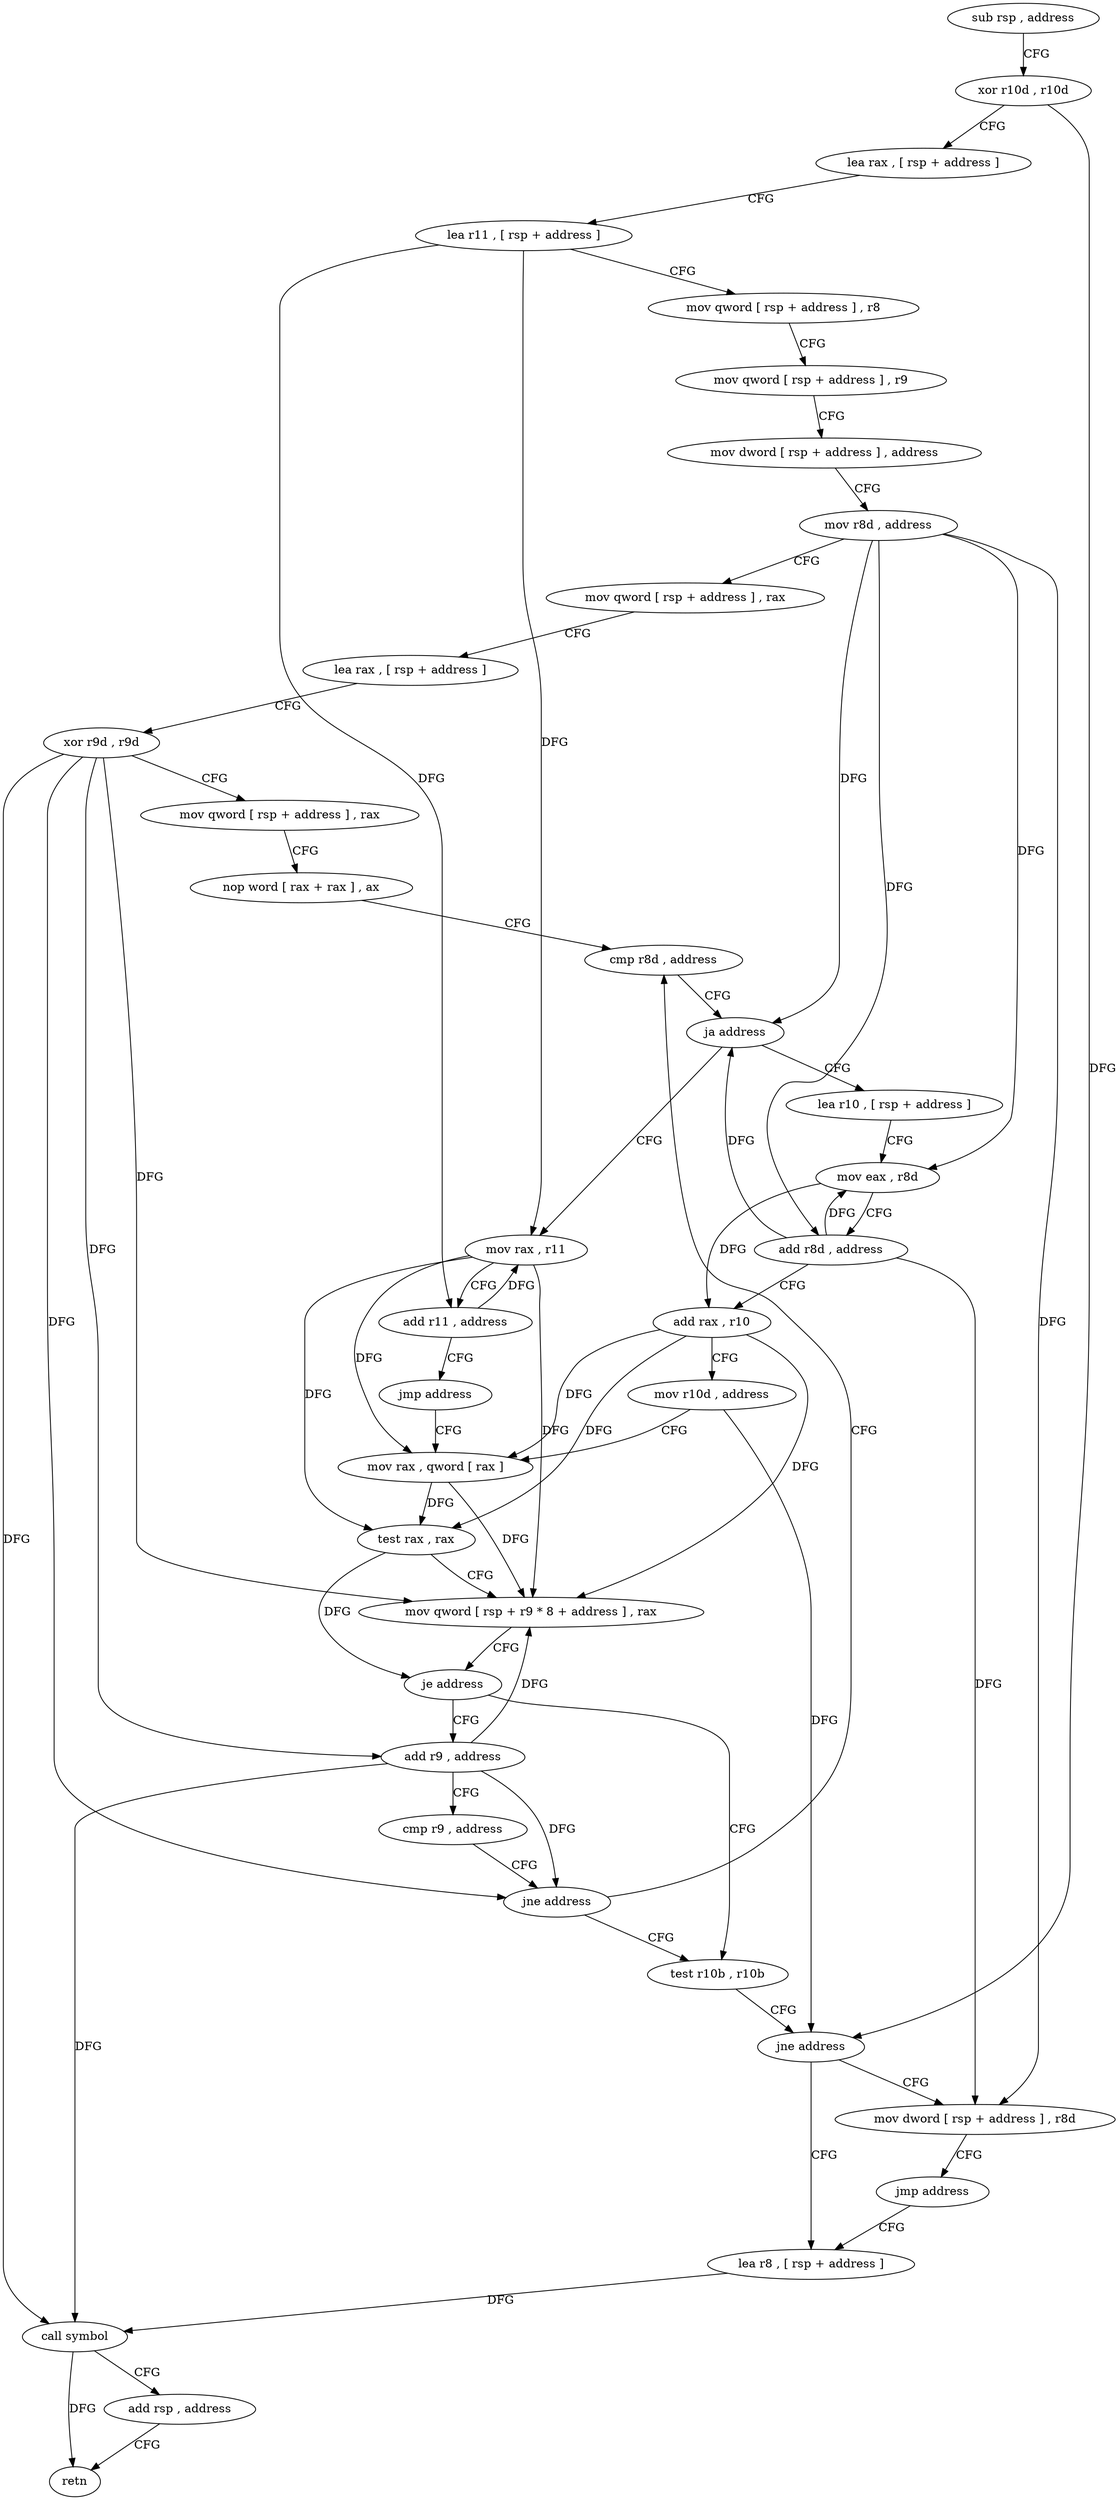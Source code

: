 digraph "func" {
"4382176" [label = "sub rsp , address" ]
"4382183" [label = "xor r10d , r10d" ]
"4382186" [label = "lea rax , [ rsp + address ]" ]
"4382194" [label = "lea r11 , [ rsp + address ]" ]
"4382202" [label = "mov qword [ rsp + address ] , r8" ]
"4382210" [label = "mov qword [ rsp + address ] , r9" ]
"4382218" [label = "mov dword [ rsp + address ] , address" ]
"4382226" [label = "mov r8d , address" ]
"4382232" [label = "mov qword [ rsp + address ] , rax" ]
"4382237" [label = "lea rax , [ rsp + address ]" ]
"4382242" [label = "xor r9d , r9d" ]
"4382245" [label = "mov qword [ rsp + address ] , rax" ]
"4382250" [label = "nop word [ rax + rax ] , ax" ]
"4382256" [label = "cmp r8d , address" ]
"4382329" [label = "mov rax , r11" ]
"4382332" [label = "add r11 , address" ]
"4382336" [label = "jmp address" ]
"4382283" [label = "mov rax , qword [ rax ]" ]
"4382262" [label = "lea r10 , [ rsp + address ]" ]
"4382267" [label = "mov eax , r8d" ]
"4382270" [label = "add r8d , address" ]
"4382274" [label = "add rax , r10" ]
"4382277" [label = "mov r10d , address" ]
"4382286" [label = "test rax , rax" ]
"4382289" [label = "mov qword [ rsp + r9 * 8 + address ] , rax" ]
"4382294" [label = "je address" ]
"4382306" [label = "test r10b , r10b" ]
"4382296" [label = "add r9 , address" ]
"4382309" [label = "jne address" ]
"4382338" [label = "mov dword [ rsp + address ] , r8d" ]
"4382311" [label = "lea r8 , [ rsp + address ]" ]
"4382300" [label = "cmp r9 , address" ]
"4382304" [label = "jne address" ]
"4382343" [label = "jmp address" ]
"4382316" [label = "call symbol" ]
"4382321" [label = "add rsp , address" ]
"4382328" [label = "retn" ]
"4382260" [label = "ja address" ]
"4382176" -> "4382183" [ label = "CFG" ]
"4382183" -> "4382186" [ label = "CFG" ]
"4382183" -> "4382309" [ label = "DFG" ]
"4382186" -> "4382194" [ label = "CFG" ]
"4382194" -> "4382202" [ label = "CFG" ]
"4382194" -> "4382329" [ label = "DFG" ]
"4382194" -> "4382332" [ label = "DFG" ]
"4382202" -> "4382210" [ label = "CFG" ]
"4382210" -> "4382218" [ label = "CFG" ]
"4382218" -> "4382226" [ label = "CFG" ]
"4382226" -> "4382232" [ label = "CFG" ]
"4382226" -> "4382260" [ label = "DFG" ]
"4382226" -> "4382267" [ label = "DFG" ]
"4382226" -> "4382270" [ label = "DFG" ]
"4382226" -> "4382338" [ label = "DFG" ]
"4382232" -> "4382237" [ label = "CFG" ]
"4382237" -> "4382242" [ label = "CFG" ]
"4382242" -> "4382245" [ label = "CFG" ]
"4382242" -> "4382289" [ label = "DFG" ]
"4382242" -> "4382296" [ label = "DFG" ]
"4382242" -> "4382304" [ label = "DFG" ]
"4382242" -> "4382316" [ label = "DFG" ]
"4382245" -> "4382250" [ label = "CFG" ]
"4382250" -> "4382256" [ label = "CFG" ]
"4382256" -> "4382260" [ label = "CFG" ]
"4382329" -> "4382332" [ label = "CFG" ]
"4382329" -> "4382283" [ label = "DFG" ]
"4382329" -> "4382286" [ label = "DFG" ]
"4382329" -> "4382289" [ label = "DFG" ]
"4382332" -> "4382336" [ label = "CFG" ]
"4382332" -> "4382329" [ label = "DFG" ]
"4382336" -> "4382283" [ label = "CFG" ]
"4382283" -> "4382286" [ label = "DFG" ]
"4382283" -> "4382289" [ label = "DFG" ]
"4382262" -> "4382267" [ label = "CFG" ]
"4382267" -> "4382270" [ label = "CFG" ]
"4382267" -> "4382274" [ label = "DFG" ]
"4382270" -> "4382274" [ label = "CFG" ]
"4382270" -> "4382260" [ label = "DFG" ]
"4382270" -> "4382267" [ label = "DFG" ]
"4382270" -> "4382338" [ label = "DFG" ]
"4382274" -> "4382277" [ label = "CFG" ]
"4382274" -> "4382283" [ label = "DFG" ]
"4382274" -> "4382286" [ label = "DFG" ]
"4382274" -> "4382289" [ label = "DFG" ]
"4382277" -> "4382283" [ label = "CFG" ]
"4382277" -> "4382309" [ label = "DFG" ]
"4382286" -> "4382289" [ label = "CFG" ]
"4382286" -> "4382294" [ label = "DFG" ]
"4382289" -> "4382294" [ label = "CFG" ]
"4382294" -> "4382306" [ label = "CFG" ]
"4382294" -> "4382296" [ label = "CFG" ]
"4382306" -> "4382309" [ label = "CFG" ]
"4382296" -> "4382300" [ label = "CFG" ]
"4382296" -> "4382289" [ label = "DFG" ]
"4382296" -> "4382304" [ label = "DFG" ]
"4382296" -> "4382316" [ label = "DFG" ]
"4382309" -> "4382338" [ label = "CFG" ]
"4382309" -> "4382311" [ label = "CFG" ]
"4382338" -> "4382343" [ label = "CFG" ]
"4382311" -> "4382316" [ label = "DFG" ]
"4382300" -> "4382304" [ label = "CFG" ]
"4382304" -> "4382256" [ label = "CFG" ]
"4382304" -> "4382306" [ label = "CFG" ]
"4382343" -> "4382311" [ label = "CFG" ]
"4382316" -> "4382321" [ label = "CFG" ]
"4382316" -> "4382328" [ label = "DFG" ]
"4382321" -> "4382328" [ label = "CFG" ]
"4382260" -> "4382329" [ label = "CFG" ]
"4382260" -> "4382262" [ label = "CFG" ]
}
